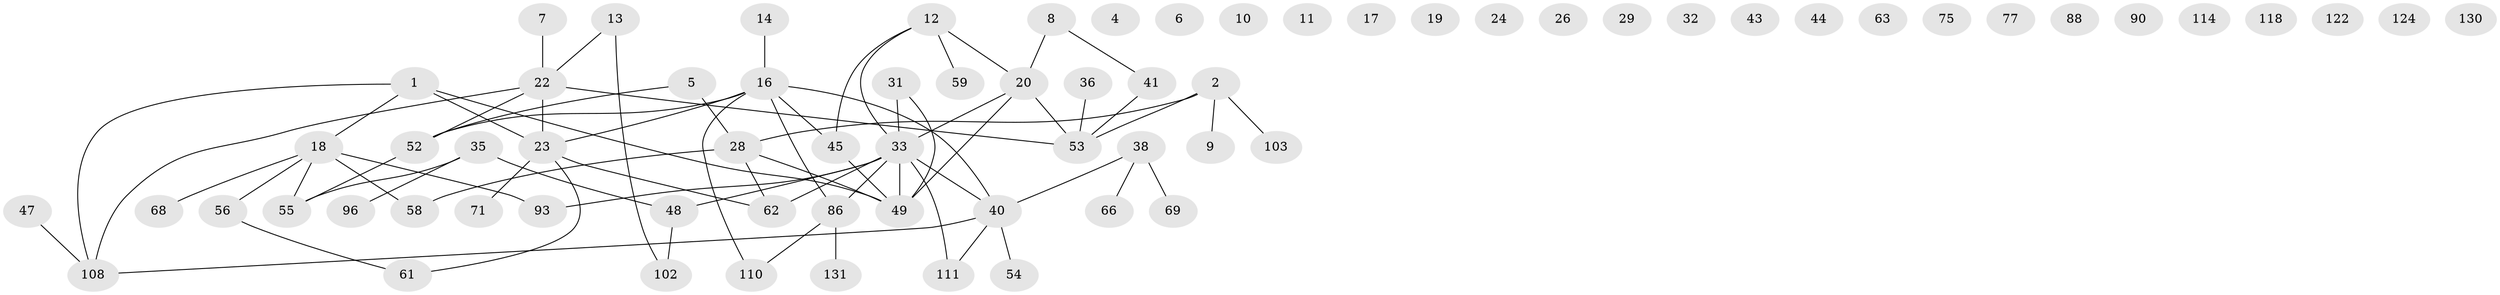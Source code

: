// original degree distribution, {3: 0.21428571428571427, 2: 0.2571428571428571, 0: 0.1357142857142857, 1: 0.25, 4: 0.09285714285714286, 5: 0.02857142857142857, 6: 0.014285714285714285, 7: 0.007142857142857143}
// Generated by graph-tools (version 1.1) at 2025/12/03/09/25 04:12:53]
// undirected, 70 vertices, 71 edges
graph export_dot {
graph [start="1"]
  node [color=gray90,style=filled];
  1 [super="+15+3"];
  2 [super="+30"];
  4;
  5;
  6;
  7 [super="+27"];
  8 [super="+21"];
  9;
  10;
  11;
  12 [super="+104+84+25"];
  13 [super="+85"];
  14;
  16 [super="+51+34"];
  17 [super="+113"];
  18 [super="+87"];
  19;
  20 [super="+115"];
  22 [super="+94"];
  23 [super="+81"];
  24;
  26;
  28 [super="+72+126+105"];
  29;
  31 [super="+133"];
  32;
  33 [super="+100+79"];
  35 [super="+39"];
  36 [super="+37"];
  38 [super="+46"];
  40 [super="+70+73+106"];
  41;
  43;
  44;
  45 [super="+98"];
  47;
  48 [super="+107+80"];
  49 [super="+83"];
  52 [super="+99+76"];
  53 [super="+91+64"];
  54 [super="+125"];
  55 [super="+67"];
  56 [super="+60"];
  58;
  59;
  61 [super="+132+65"];
  62 [super="+92"];
  63;
  66 [super="+123"];
  68;
  69;
  71;
  75 [super="+137"];
  77 [super="+78"];
  86 [super="+101"];
  88;
  90;
  93;
  96;
  102;
  103;
  108 [super="+127+116"];
  110;
  111 [super="+121"];
  114;
  118;
  122;
  124;
  130;
  131;
  1 -- 108;
  1 -- 18;
  1 -- 23;
  1 -- 49;
  2 -- 9;
  2 -- 28;
  2 -- 103;
  2 -- 53;
  5 -- 28;
  5 -- 52;
  7 -- 22;
  8 -- 20;
  8 -- 41;
  12 -- 59;
  12 -- 20;
  12 -- 45;
  12 -- 33;
  13 -- 102;
  13 -- 22;
  14 -- 16 [weight=2];
  16 -- 86 [weight=2];
  16 -- 110;
  16 -- 52;
  16 -- 40;
  16 -- 45;
  16 -- 23;
  18 -- 68;
  18 -- 56;
  18 -- 58;
  18 -- 93;
  18 -- 55;
  20 -- 53;
  20 -- 33;
  20 -- 49;
  22 -- 108;
  22 -- 53;
  22 -- 23;
  22 -- 52;
  23 -- 62;
  23 -- 71;
  23 -- 61;
  28 -- 58;
  28 -- 62;
  28 -- 49;
  31 -- 33;
  31 -- 49;
  33 -- 111;
  33 -- 48;
  33 -- 93;
  33 -- 40;
  33 -- 86;
  33 -- 62;
  33 -- 49;
  35 -- 48;
  35 -- 96;
  35 -- 55;
  36 -- 53;
  38 -- 40;
  38 -- 66;
  38 -- 69;
  40 -- 54;
  40 -- 111;
  40 -- 108;
  41 -- 53;
  45 -- 49;
  47 -- 108;
  48 -- 102;
  52 -- 55;
  56 -- 61;
  86 -- 110;
  86 -- 131;
}

